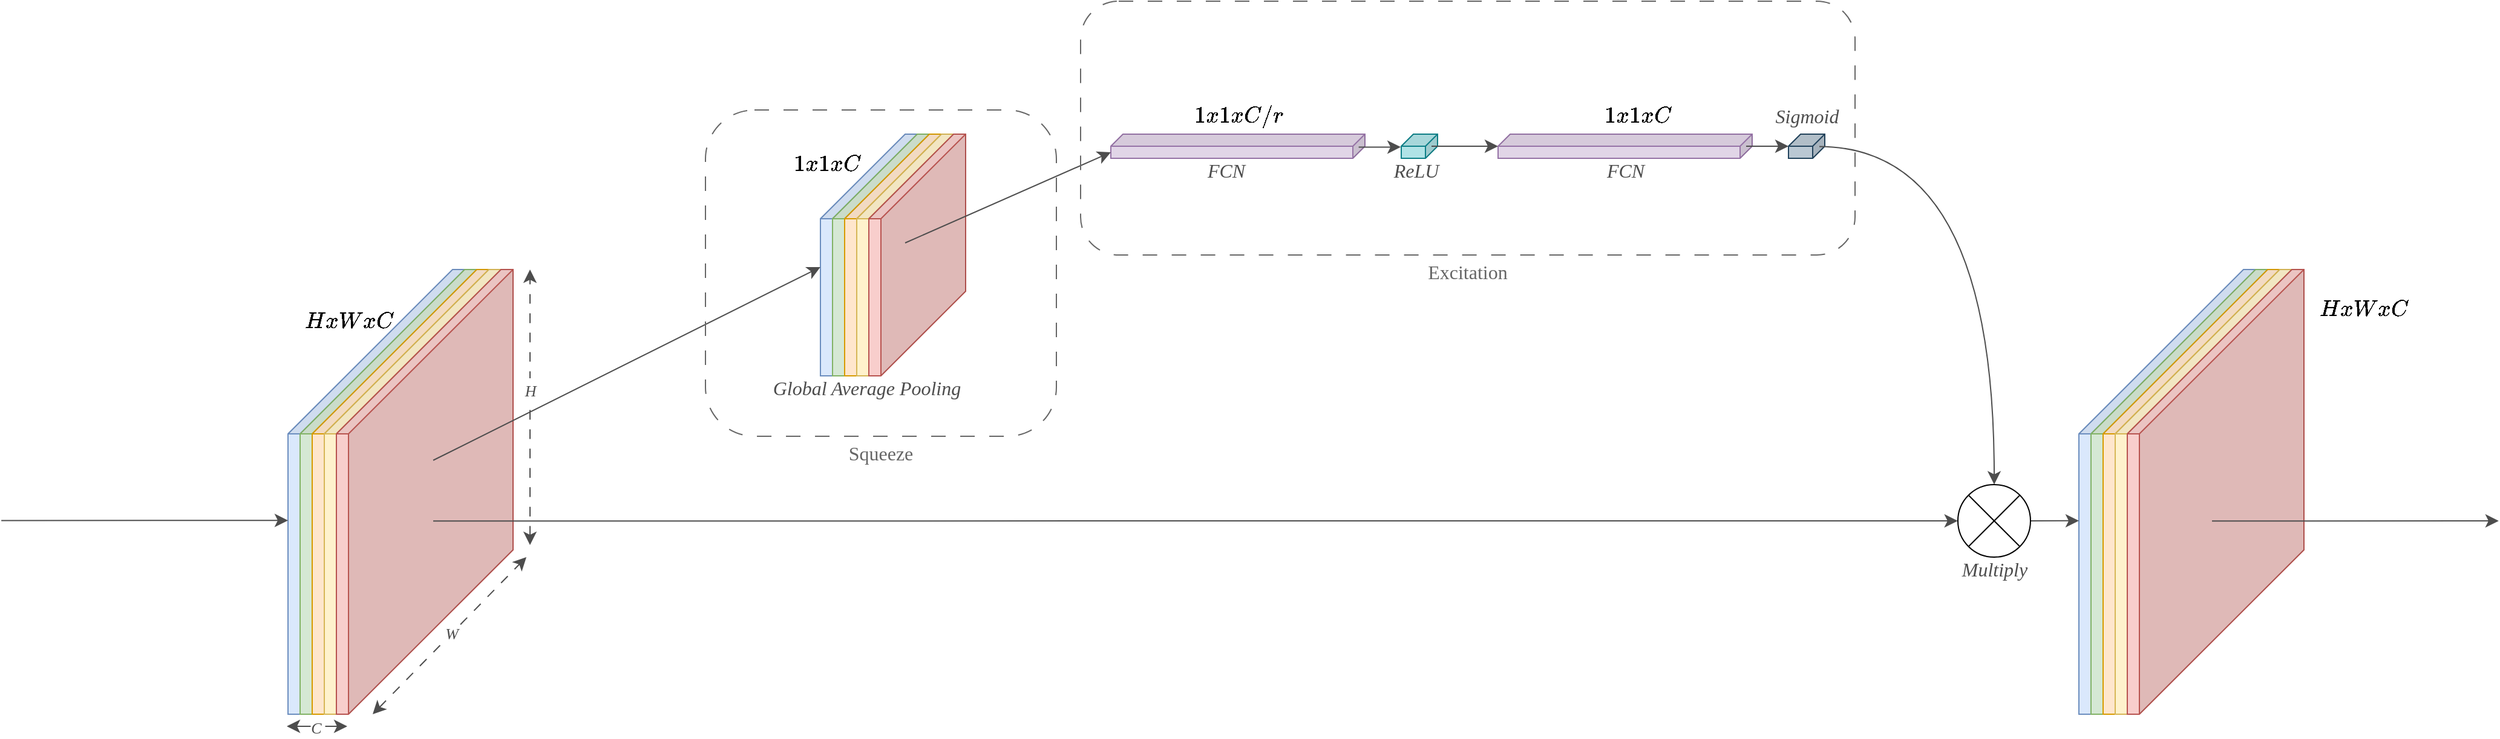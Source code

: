 <mxfile version="21.6.9" type="device">
  <diagram name="Page-1" id="dpxRioHOUC6ZIs5ce_Ry">
    <mxGraphModel dx="3304" dy="1905" grid="1" gridSize="10" guides="1" tooltips="1" connect="1" arrows="1" fold="1" page="0" pageScale="1" pageWidth="1100" pageHeight="850" math="1" shadow="0">
      <root>
        <mxCell id="0" />
        <mxCell id="1" parent="0" />
        <mxCell id="KsO8mMscbNaJr1-5R3JG-1" value="" style="verticalAlign=top;align=left;spacingTop=8;spacingLeft=2;spacingRight=12;shape=cube;size=136;direction=east;fontStyle=4;html=1;whiteSpace=wrap;fontSize=16;fillColor=#dae8fc;strokeColor=#6c8ebf;darkOpacity=0.05;darkOpacity2=0.1;flipV=0;flipH=1;" vertex="1" parent="1">
          <mxGeometry x="-280" y="-8" width="146" height="368" as="geometry" />
        </mxCell>
        <mxCell id="KsO8mMscbNaJr1-5R3JG-5" value="" style="verticalAlign=top;align=left;spacingTop=8;spacingLeft=2;spacingRight=12;shape=cube;size=136;direction=east;fontStyle=4;html=1;whiteSpace=wrap;fontSize=16;fillColor=#d5e8d4;strokeColor=#82b366;darkOpacity=0.05;darkOpacity2=0.1;flipV=0;flipH=1;" vertex="1" parent="1">
          <mxGeometry x="-270" y="-8" width="146" height="368" as="geometry" />
        </mxCell>
        <mxCell id="KsO8mMscbNaJr1-5R3JG-2" value="" style="verticalAlign=top;align=left;spacingTop=8;spacingLeft=2;spacingRight=12;shape=cube;size=136;direction=east;fontStyle=4;html=1;whiteSpace=wrap;fontSize=16;fillColor=#ffe6cc;strokeColor=#d79b00;darkOpacity=0.05;darkOpacity2=0.1;flipV=0;flipH=1;" vertex="1" parent="1">
          <mxGeometry x="-260" y="-8" width="146" height="368" as="geometry" />
        </mxCell>
        <mxCell id="KsO8mMscbNaJr1-5R3JG-3" value="" style="verticalAlign=top;align=left;spacingTop=8;spacingLeft=2;spacingRight=12;shape=cube;size=136;direction=east;fontStyle=4;html=1;whiteSpace=wrap;fontSize=16;fillColor=#fff2cc;strokeColor=#d6b656;darkOpacity=0.05;darkOpacity2=0.1;flipV=0;flipH=1;" vertex="1" parent="1">
          <mxGeometry x="-250" y="-8" width="146" height="368" as="geometry" />
        </mxCell>
        <mxCell id="KsO8mMscbNaJr1-5R3JG-4" value="" style="verticalAlign=top;align=left;spacingTop=8;spacingLeft=2;spacingRight=12;shape=cube;size=136;direction=east;fontStyle=4;html=1;whiteSpace=wrap;fontSize=16;fillColor=#f8cecc;strokeColor=#b85450;darkOpacity=0.05;darkOpacity2=0.1;flipV=0;flipH=1;" vertex="1" parent="1">
          <mxGeometry x="-240" y="-8" width="146" height="368" as="geometry" />
        </mxCell>
        <mxCell id="KsO8mMscbNaJr1-5R3JG-6" value="" style="verticalAlign=top;align=left;spacingTop=8;spacingLeft=2;spacingRight=12;shape=cube;size=70;direction=east;fontStyle=4;html=1;whiteSpace=wrap;fontSize=16;fillColor=#dae8fc;strokeColor=#6c8ebf;darkOpacity=0.05;darkOpacity2=0.1;flipV=0;flipH=1;" vertex="1" parent="1">
          <mxGeometry x="160" y="-120" width="80" height="200" as="geometry" />
        </mxCell>
        <mxCell id="KsO8mMscbNaJr1-5R3JG-7" value="" style="verticalAlign=top;align=left;spacingTop=8;spacingLeft=2;spacingRight=12;shape=cube;size=70;direction=east;fontStyle=4;html=1;whiteSpace=wrap;fontSize=16;fillColor=#d5e8d4;strokeColor=#82b366;darkOpacity=0.05;darkOpacity2=0.1;flipV=0;flipH=1;" vertex="1" parent="1">
          <mxGeometry x="170" y="-120" width="80" height="200" as="geometry" />
        </mxCell>
        <mxCell id="KsO8mMscbNaJr1-5R3JG-8" value="" style="verticalAlign=top;align=left;spacingTop=8;spacingLeft=2;spacingRight=12;shape=cube;size=70;direction=east;fontStyle=4;html=1;whiteSpace=wrap;fontSize=16;fillColor=#ffe6cc;strokeColor=#d79b00;darkOpacity=0.05;darkOpacity2=0.1;flipV=0;flipH=1;" vertex="1" parent="1">
          <mxGeometry x="180" y="-120" width="80" height="200" as="geometry" />
        </mxCell>
        <mxCell id="KsO8mMscbNaJr1-5R3JG-9" value="" style="verticalAlign=top;align=left;spacingTop=8;spacingLeft=2;spacingRight=12;shape=cube;size=70;direction=east;fontStyle=4;html=1;whiteSpace=wrap;fontSize=16;fillColor=#fff2cc;strokeColor=#d6b656;darkOpacity=0.05;darkOpacity2=0.1;flipV=0;flipH=1;" vertex="1" parent="1">
          <mxGeometry x="190" y="-120" width="80" height="200" as="geometry" />
        </mxCell>
        <mxCell id="KsO8mMscbNaJr1-5R3JG-10" value="" style="verticalAlign=top;align=left;spacingTop=8;spacingLeft=2;spacingRight=12;shape=cube;size=70;direction=east;fontStyle=4;html=1;whiteSpace=wrap;fontSize=16;fillColor=#f8cecc;strokeColor=#b85450;darkOpacity=0.05;darkOpacity2=0.1;flipV=0;flipH=1;" vertex="1" parent="1">
          <mxGeometry x="200" y="-120" width="80" height="200" as="geometry" />
        </mxCell>
        <mxCell id="KsO8mMscbNaJr1-5R3JG-11" value="" style="verticalAlign=top;align=left;spacingTop=8;spacingLeft=2;spacingRight=12;shape=cube;size=10;direction=east;fontStyle=4;html=1;whiteSpace=wrap;fontSize=16;fillColor=#e1d5e7;strokeColor=#9673a6;darkOpacity=0.05;darkOpacity2=0.1;flipV=0;flipH=1;" vertex="1" parent="1">
          <mxGeometry x="400" y="-120" width="210" height="20" as="geometry" />
        </mxCell>
        <mxCell id="KsO8mMscbNaJr1-5R3JG-12" value="" style="verticalAlign=top;align=left;spacingTop=8;spacingLeft=2;spacingRight=12;shape=cube;size=10;direction=east;fontStyle=4;html=1;whiteSpace=wrap;fontSize=16;fillColor=#b0e3e6;strokeColor=#0e8088;darkOpacity=0.05;darkOpacity2=0.1;flipV=0;flipH=1;" vertex="1" parent="1">
          <mxGeometry x="640" y="-120" width="30" height="20" as="geometry" />
        </mxCell>
        <mxCell id="KsO8mMscbNaJr1-5R3JG-13" value="" style="verticalAlign=top;align=left;spacingTop=8;spacingLeft=2;spacingRight=12;shape=cube;size=10;direction=east;fontStyle=4;html=1;whiteSpace=wrap;fontSize=16;fillColor=#e1d5e7;strokeColor=#9673a6;darkOpacity=0.05;darkOpacity2=0.1;flipV=0;flipH=1;" vertex="1" parent="1">
          <mxGeometry x="720" y="-120" width="210" height="20" as="geometry" />
        </mxCell>
        <mxCell id="KsO8mMscbNaJr1-5R3JG-14" value="" style="verticalAlign=top;align=left;spacingTop=8;spacingLeft=2;spacingRight=12;shape=cube;size=10;direction=east;fontStyle=4;html=1;whiteSpace=wrap;fontSize=16;fillColor=#bac8d3;strokeColor=#23445d;darkOpacity=0.05;darkOpacity2=0.1;flipV=0;flipH=1;" vertex="1" parent="1">
          <mxGeometry x="960" y="-120" width="30" height="20" as="geometry" />
        </mxCell>
        <mxCell id="KsO8mMscbNaJr1-5R3JG-15" value="&lt;b&gt;$$HxWxC$$&lt;/b&gt;" style="text;html=1;align=center;verticalAlign=middle;resizable=0;points=[];autosize=1;strokeColor=none;fillColor=none;fontSize=16;" vertex="1" parent="1">
          <mxGeometry x="-290" y="20" width="120" height="30" as="geometry" />
        </mxCell>
        <mxCell id="KsO8mMscbNaJr1-5R3JG-27" value="" style="endArrow=classic;startArrow=classic;html=1;rounded=0;fontSize=12;startSize=8;endSize=8;curved=1;strokeColor=#4D4D4D;dashed=1;dashPattern=8 8;" edge="1" parent="1">
          <mxGeometry width="50" height="50" relative="1" as="geometry">
            <mxPoint x="-80" y="220" as="sourcePoint" />
            <mxPoint x="-80" y="-8" as="targetPoint" />
          </mxGeometry>
        </mxCell>
        <mxCell id="KsO8mMscbNaJr1-5R3JG-32" value="&lt;font color=&quot;#4d4d4d&quot;&gt;&lt;span style=&quot;font-size: 13px;&quot;&gt;&lt;i&gt;H&lt;/i&gt;&lt;/span&gt;&lt;/font&gt;" style="edgeLabel;html=1;align=center;verticalAlign=middle;resizable=0;points=[];fontSize=16;fontFamily=Times New Roman;" vertex="1" connectable="0" parent="KsO8mMscbNaJr1-5R3JG-27">
          <mxGeometry x="-0.1" relative="1" as="geometry">
            <mxPoint y="-27" as="offset" />
          </mxGeometry>
        </mxCell>
        <mxCell id="KsO8mMscbNaJr1-5R3JG-28" value="" style="endArrow=classic;startArrow=classic;html=1;rounded=0;fontSize=12;startSize=8;endSize=8;curved=1;strokeColor=#4D4D4D;dashed=1;dashPattern=8 8;" edge="1" parent="1">
          <mxGeometry width="50" height="50" relative="1" as="geometry">
            <mxPoint x="-210" y="360" as="sourcePoint" />
            <mxPoint x="-83" y="230" as="targetPoint" />
          </mxGeometry>
        </mxCell>
        <mxCell id="KsO8mMscbNaJr1-5R3JG-31" value="W" style="edgeLabel;html=1;align=center;verticalAlign=middle;resizable=0;points=[];fontSize=13;labelBackgroundColor=default;fontStyle=2;fontColor=#4D4D4D;fontFamily=Times New Roman;" vertex="1" connectable="0" parent="KsO8mMscbNaJr1-5R3JG-28">
          <mxGeometry x="0.055" y="1" relative="1" as="geometry">
            <mxPoint x="-2" y="2" as="offset" />
          </mxGeometry>
        </mxCell>
        <mxCell id="KsO8mMscbNaJr1-5R3JG-29" value="" style="endArrow=classic;startArrow=classic;html=1;rounded=0;fontSize=12;startSize=8;endSize=8;curved=1;strokeColor=#4D4D4D;dashed=1;dashPattern=12 12;" edge="1" parent="1">
          <mxGeometry width="50" height="50" relative="1" as="geometry">
            <mxPoint x="-281" y="370" as="sourcePoint" />
            <mxPoint x="-231" y="370" as="targetPoint" />
          </mxGeometry>
        </mxCell>
        <mxCell id="KsO8mMscbNaJr1-5R3JG-30" value="C" style="edgeLabel;html=1;align=center;verticalAlign=middle;resizable=0;points=[];fontSize=13;fontStyle=2;fontColor=#4D4D4D;labelBackgroundColor=none;fontFamily=Times New Roman;" vertex="1" connectable="0" parent="KsO8mMscbNaJr1-5R3JG-29">
          <mxGeometry x="-0.078" y="1" relative="1" as="geometry">
            <mxPoint x="1" y="2" as="offset" />
          </mxGeometry>
        </mxCell>
        <mxCell id="KsO8mMscbNaJr1-5R3JG-34" value="&lt;b&gt;$$1x1xC$$&lt;/b&gt;" style="text;html=1;align=center;verticalAlign=middle;resizable=0;points=[];autosize=1;strokeColor=none;fillColor=none;fontSize=16;" vertex="1" parent="1">
          <mxGeometry x="110" y="-110" width="110" height="30" as="geometry" />
        </mxCell>
        <mxCell id="KsO8mMscbNaJr1-5R3JG-36" style="orthogonalLoop=1;jettySize=auto;html=1;entryX=1;entryY=0.55;entryDx=0;entryDy=0;entryPerimeter=0;fontSize=12;startSize=8;endSize=8;exitX=0.452;exitY=0.429;exitDx=0;exitDy=0;exitPerimeter=0;strokeColor=#4D4D4D;curved=1;" edge="1" parent="1" source="KsO8mMscbNaJr1-5R3JG-4" target="KsO8mMscbNaJr1-5R3JG-6">
          <mxGeometry relative="1" as="geometry">
            <Array as="points" />
          </mxGeometry>
        </mxCell>
        <mxCell id="KsO8mMscbNaJr1-5R3JG-39" value="" style="endArrow=classic;html=1;rounded=0;fontSize=12;startSize=8;endSize=8;entryX=0;entryY=0;entryDx=210;entryDy=15;entryPerimeter=0;exitX=0.625;exitY=0.45;exitDx=0;exitDy=0;exitPerimeter=0;strokeColor=#4D4D4D;" edge="1" parent="1" source="KsO8mMscbNaJr1-5R3JG-10" target="KsO8mMscbNaJr1-5R3JG-11">
          <mxGeometry width="50" height="50" relative="1" as="geometry">
            <mxPoint x="250" y="-5" as="sourcePoint" />
            <mxPoint x="300" y="-55" as="targetPoint" />
            <Array as="points" />
          </mxGeometry>
        </mxCell>
        <mxCell id="KsO8mMscbNaJr1-5R3JG-40" value="" style="endArrow=classic;html=1;rounded=0;fontSize=12;startSize=8;endSize=8;exitX=0.02;exitY=0.538;exitDx=0;exitDy=0;exitPerimeter=0;entryX=1.015;entryY=0.534;entryDx=0;entryDy=0;entryPerimeter=0;strokeColor=#4D4D4D;" edge="1" parent="1" target="KsO8mMscbNaJr1-5R3JG-12">
          <mxGeometry width="50" height="50" relative="1" as="geometry">
            <mxPoint x="604.8" y="-109.24" as="sourcePoint" />
            <mxPoint x="648.88" y="-109.38" as="targetPoint" />
          </mxGeometry>
        </mxCell>
        <mxCell id="KsO8mMscbNaJr1-5R3JG-41" value="" style="endArrow=classic;html=1;rounded=0;fontSize=12;startSize=8;endSize=8;exitX=0.02;exitY=0.538;exitDx=0;exitDy=0;exitPerimeter=0;entryX=0;entryY=0;entryDx=210;entryDy=10;entryPerimeter=0;strokeColor=#4D4D4D;" edge="1" parent="1" target="KsO8mMscbNaJr1-5R3JG-13">
          <mxGeometry width="50" height="50" relative="1" as="geometry">
            <mxPoint x="665" y="-110" as="sourcePoint" />
            <mxPoint x="755" y="-110" as="targetPoint" />
          </mxGeometry>
        </mxCell>
        <mxCell id="KsO8mMscbNaJr1-5R3JG-42" value="" style="endArrow=classic;html=1;rounded=0;fontSize=12;startSize=8;endSize=8;exitX=0.02;exitY=0.538;exitDx=0;exitDy=0;exitPerimeter=0;entryX=0;entryY=0;entryDx=30;entryDy=10;entryPerimeter=0;strokeColor=#4D4D4D;" edge="1" parent="1" target="KsO8mMscbNaJr1-5R3JG-14">
          <mxGeometry width="50" height="50" relative="1" as="geometry">
            <mxPoint x="925" y="-110.0" as="sourcePoint" />
            <mxPoint x="970.2" y="-109.76" as="targetPoint" />
          </mxGeometry>
        </mxCell>
        <mxCell id="KsO8mMscbNaJr1-5R3JG-43" value="" style="verticalAlign=top;align=left;spacingTop=8;spacingLeft=2;spacingRight=12;shape=cube;size=136;direction=east;fontStyle=4;html=1;whiteSpace=wrap;fontSize=16;fillColor=#dae8fc;strokeColor=#6c8ebf;darkOpacity=0.05;darkOpacity2=0.1;flipV=0;flipH=1;" vertex="1" parent="1">
          <mxGeometry x="1200" y="-8" width="146" height="368" as="geometry" />
        </mxCell>
        <mxCell id="KsO8mMscbNaJr1-5R3JG-44" value="" style="verticalAlign=top;align=left;spacingTop=8;spacingLeft=2;spacingRight=12;shape=cube;size=136;direction=east;fontStyle=4;html=1;whiteSpace=wrap;fontSize=16;fillColor=#d5e8d4;strokeColor=#82b366;darkOpacity=0.05;darkOpacity2=0.1;flipV=0;flipH=1;" vertex="1" parent="1">
          <mxGeometry x="1210" y="-8" width="146" height="368" as="geometry" />
        </mxCell>
        <mxCell id="KsO8mMscbNaJr1-5R3JG-45" value="" style="verticalAlign=top;align=left;spacingTop=8;spacingLeft=2;spacingRight=12;shape=cube;size=136;direction=east;fontStyle=4;html=1;whiteSpace=wrap;fontSize=16;fillColor=#ffe6cc;strokeColor=#d79b00;darkOpacity=0.05;darkOpacity2=0.1;flipV=0;flipH=1;" vertex="1" parent="1">
          <mxGeometry x="1220" y="-8" width="146" height="368" as="geometry" />
        </mxCell>
        <mxCell id="KsO8mMscbNaJr1-5R3JG-46" value="" style="verticalAlign=top;align=left;spacingTop=8;spacingLeft=2;spacingRight=12;shape=cube;size=136;direction=east;fontStyle=4;html=1;whiteSpace=wrap;fontSize=16;fillColor=#fff2cc;strokeColor=#d6b656;darkOpacity=0.05;darkOpacity2=0.1;flipV=0;flipH=1;" vertex="1" parent="1">
          <mxGeometry x="1230" y="-8" width="146" height="368" as="geometry" />
        </mxCell>
        <mxCell id="KsO8mMscbNaJr1-5R3JG-47" value="" style="verticalAlign=top;align=left;spacingTop=8;spacingLeft=2;spacingRight=12;shape=cube;size=136;direction=east;fontStyle=4;html=1;whiteSpace=wrap;fontSize=16;fillColor=#f8cecc;strokeColor=#b85450;darkOpacity=0.05;darkOpacity2=0.1;flipV=0;flipH=1;" vertex="1" parent="1">
          <mxGeometry x="1240" y="-8" width="146" height="368" as="geometry" />
        </mxCell>
        <mxCell id="KsO8mMscbNaJr1-5R3JG-48" value="&lt;b&gt;$$1 x 1 x C/r$$&lt;/b&gt;" style="text;html=1;align=center;verticalAlign=middle;resizable=0;points=[];autosize=1;strokeColor=none;fillColor=none;fontSize=16;" vertex="1" parent="1">
          <mxGeometry x="440" y="-150" width="130" height="30" as="geometry" />
        </mxCell>
        <mxCell id="KsO8mMscbNaJr1-5R3JG-49" value="&lt;b&gt;$$1x1xC$$&lt;/b&gt;" style="text;html=1;align=center;verticalAlign=middle;resizable=0;points=[];autosize=1;strokeColor=none;fillColor=none;fontSize=16;" vertex="1" parent="1">
          <mxGeometry x="780" y="-150" width="110" height="30" as="geometry" />
        </mxCell>
        <mxCell id="KsO8mMscbNaJr1-5R3JG-52" value="" style="endArrow=classic;html=1;rounded=0;fontSize=12;startSize=8;endSize=8;curved=1;entryX=1.021;entryY=0.728;entryDx=0;entryDy=0;entryPerimeter=0;strokeColor=#4D4D4D;" edge="1" parent="1">
          <mxGeometry width="50" height="50" relative="1" as="geometry">
            <mxPoint x="-516.93" y="199.73" as="sourcePoint" />
            <mxPoint x="-279.996" y="199.634" as="targetPoint" />
          </mxGeometry>
        </mxCell>
        <mxCell id="KsO8mMscbNaJr1-5R3JG-53" value="" style="endArrow=classic;html=1;rounded=0;fontSize=12;startSize=8;endSize=8;curved=1;strokeColor=#4D4D4D;entryX=0.145;entryY=0.855;entryDx=0;entryDy=0;entryPerimeter=0;" edge="1" parent="1" target="KsO8mMscbNaJr1-5R3JG-65">
          <mxGeometry width="50" height="50" relative="1" as="geometry">
            <mxPoint x="-160.0" y="200.1" as="sourcePoint" />
            <mxPoint x="980" y="200" as="targetPoint" />
          </mxGeometry>
        </mxCell>
        <mxCell id="KsO8mMscbNaJr1-5R3JG-54" value="" style="endArrow=classic;html=1;rounded=0;fontSize=12;startSize=8;endSize=8;exitX=0.15;exitY=0.613;exitDx=0;exitDy=0;exitPerimeter=0;strokeColor=#4D4D4D;entryX=0.145;entryY=0.145;entryDx=0;entryDy=0;entryPerimeter=0;edgeStyle=orthogonalEdgeStyle;curved=1;" edge="1" parent="1" target="KsO8mMscbNaJr1-5R3JG-65">
          <mxGeometry width="50" height="50" relative="1" as="geometry">
            <mxPoint x="985.5" y="-109.74" as="sourcePoint" />
            <mxPoint x="1140" y="200" as="targetPoint" />
          </mxGeometry>
        </mxCell>
        <mxCell id="KsO8mMscbNaJr1-5R3JG-55" value="" style="endArrow=classic;html=1;rounded=0;fontSize=12;startSize=8;endSize=8;curved=1;entryX=1.021;entryY=0.728;entryDx=0;entryDy=0;entryPerimeter=0;strokeColor=#4D4D4D;" edge="1" parent="1">
          <mxGeometry width="50" height="50" relative="1" as="geometry">
            <mxPoint x="1310" y="200.1" as="sourcePoint" />
            <mxPoint x="1546.934" y="200.004" as="targetPoint" />
          </mxGeometry>
        </mxCell>
        <mxCell id="KsO8mMscbNaJr1-5R3JG-56" value="&lt;b&gt;$$HxWxC$$&lt;/b&gt;" style="text;html=1;align=center;verticalAlign=middle;resizable=0;points=[];autosize=1;strokeColor=none;fillColor=none;fontSize=16;" vertex="1" parent="1">
          <mxGeometry x="1375" y="10" width="120" height="30" as="geometry" />
        </mxCell>
        <mxCell id="KsO8mMscbNaJr1-5R3JG-57" value="&lt;div&gt;&lt;i&gt;Global Average Pooling&lt;/i&gt;&lt;/div&gt;" style="text;html=1;align=center;verticalAlign=middle;resizable=0;points=[];autosize=1;strokeColor=none;fillColor=none;fontSize=16;fontFamily=Times New Roman;fontColor=#4D4D4D;" vertex="1" parent="1">
          <mxGeometry x="108" y="75" width="180" height="30" as="geometry" />
        </mxCell>
        <mxCell id="KsO8mMscbNaJr1-5R3JG-58" value="&lt;div&gt;&lt;i&gt;FCN&lt;/i&gt;&lt;/div&gt;" style="text;html=1;align=center;verticalAlign=middle;resizable=0;points=[];autosize=1;strokeColor=none;fillColor=none;fontSize=16;fontFamily=Times New Roman;fontColor=#4D4D4D;" vertex="1" parent="1">
          <mxGeometry x="470" y="-105" width="50" height="30" as="geometry" />
        </mxCell>
        <mxCell id="KsO8mMscbNaJr1-5R3JG-59" value="&lt;div&gt;&lt;i&gt;ReLU&lt;/i&gt;&lt;/div&gt;" style="text;html=1;align=center;verticalAlign=middle;resizable=0;points=[];autosize=1;strokeColor=none;fillColor=none;fontSize=16;fontFamily=Times New Roman;fontColor=#4D4D4D;" vertex="1" parent="1">
          <mxGeometry x="622" y="-105" width="60" height="30" as="geometry" />
        </mxCell>
        <mxCell id="KsO8mMscbNaJr1-5R3JG-60" value="&lt;div&gt;&lt;i&gt;FCN&lt;/i&gt;&lt;/div&gt;" style="text;html=1;align=center;verticalAlign=middle;resizable=0;points=[];autosize=1;strokeColor=none;fillColor=none;fontSize=16;fontFamily=Times New Roman;fontColor=#4D4D4D;" vertex="1" parent="1">
          <mxGeometry x="800" y="-105" width="50" height="30" as="geometry" />
        </mxCell>
        <mxCell id="KsO8mMscbNaJr1-5R3JG-61" value="&lt;div&gt;&lt;i&gt;Sigmoid&lt;/i&gt;&lt;/div&gt;" style="text;html=1;align=center;verticalAlign=middle;resizable=0;points=[];autosize=1;strokeColor=none;fillColor=none;fontSize=16;fontFamily=Times New Roman;fontColor=#4D4D4D;" vertex="1" parent="1">
          <mxGeometry x="935" y="-150" width="80" height="30" as="geometry" />
        </mxCell>
        <UserObject label="&lt;div style=&quot;font-size: 16px;&quot;&gt;Squeeze&lt;/div&gt;" tags="Squeeze" id="KsO8mMscbNaJr1-5R3JG-62">
          <mxCell style="rounded=1;whiteSpace=wrap;html=1;fontSize=16;labelBackgroundColor=none;fillColor=none;dashed=1;dashPattern=12 12;align=center;verticalAlign=top;spacing=0;spacingRight=0;spacingBottom=0;spacingTop=0;labelPosition=center;verticalLabelPosition=bottom;fontFamily=Times New Roman;strokeColor=#666666;fontColor=#666666;" vertex="1" parent="1">
            <mxGeometry x="65" y="-140" width="290" height="270" as="geometry" />
          </mxCell>
        </UserObject>
        <UserObject label="Excitation" tags="Excitation" id="KsO8mMscbNaJr1-5R3JG-63">
          <mxCell style="rounded=1;whiteSpace=wrap;html=1;fontSize=16;fillColor=none;dashed=1;dashPattern=12 12;fontFamily=Times New Roman;spacing=0;labelPosition=center;verticalLabelPosition=bottom;align=center;verticalAlign=top;strokeColor=#666666;fontColor=#666666;movable=1;resizable=1;rotatable=1;deletable=1;editable=1;locked=0;connectable=1;glass=0;" vertex="1" parent="1">
            <mxGeometry x="375" y="-230" width="640" height="210" as="geometry" />
          </mxCell>
        </UserObject>
        <mxCell id="KsO8mMscbNaJr1-5R3JG-67" style="edgeStyle=none;curved=1;rounded=0;orthogonalLoop=1;jettySize=auto;html=1;exitX=0.855;exitY=0.145;exitDx=0;exitDy=0;exitPerimeter=0;entryX=1;entryY=0.565;entryDx=0;entryDy=0;entryPerimeter=0;fontSize=12;startSize=8;endSize=8;strokeColor=#4D4D4D;" edge="1" parent="1" source="KsO8mMscbNaJr1-5R3JG-65" target="KsO8mMscbNaJr1-5R3JG-43">
          <mxGeometry relative="1" as="geometry" />
        </mxCell>
        <mxCell id="KsO8mMscbNaJr1-5R3JG-65" value="" style="verticalLabelPosition=bottom;verticalAlign=top;html=1;shape=mxgraph.flowchart.summing_function;fontSize=16;fillColor=none;rotation=45;" vertex="1" parent="1">
          <mxGeometry x="1100" y="170" width="60" height="60" as="geometry" />
        </mxCell>
        <mxCell id="KsO8mMscbNaJr1-5R3JG-68" value="&lt;div&gt;&lt;i&gt;Multiply&lt;/i&gt;&lt;/div&gt;" style="text;html=1;align=center;verticalAlign=middle;resizable=0;points=[];autosize=1;strokeColor=none;fillColor=none;fontSize=16;fontFamily=Times New Roman;fontColor=#4D4D4D;" vertex="1" parent="1">
          <mxGeometry x="1090" y="225" width="80" height="30" as="geometry" />
        </mxCell>
      </root>
    </mxGraphModel>
  </diagram>
</mxfile>
